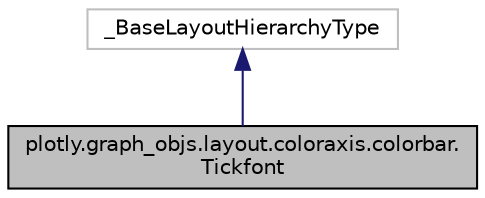 digraph "plotly.graph_objs.layout.coloraxis.colorbar.Tickfont"
{
 // LATEX_PDF_SIZE
  edge [fontname="Helvetica",fontsize="10",labelfontname="Helvetica",labelfontsize="10"];
  node [fontname="Helvetica",fontsize="10",shape=record];
  Node1 [label="plotly.graph_objs.layout.coloraxis.colorbar.\lTickfont",height=0.2,width=0.4,color="black", fillcolor="grey75", style="filled", fontcolor="black",tooltip=" "];
  Node2 -> Node1 [dir="back",color="midnightblue",fontsize="10",style="solid",fontname="Helvetica"];
  Node2 [label="_BaseLayoutHierarchyType",height=0.2,width=0.4,color="grey75", fillcolor="white", style="filled",tooltip=" "];
}
